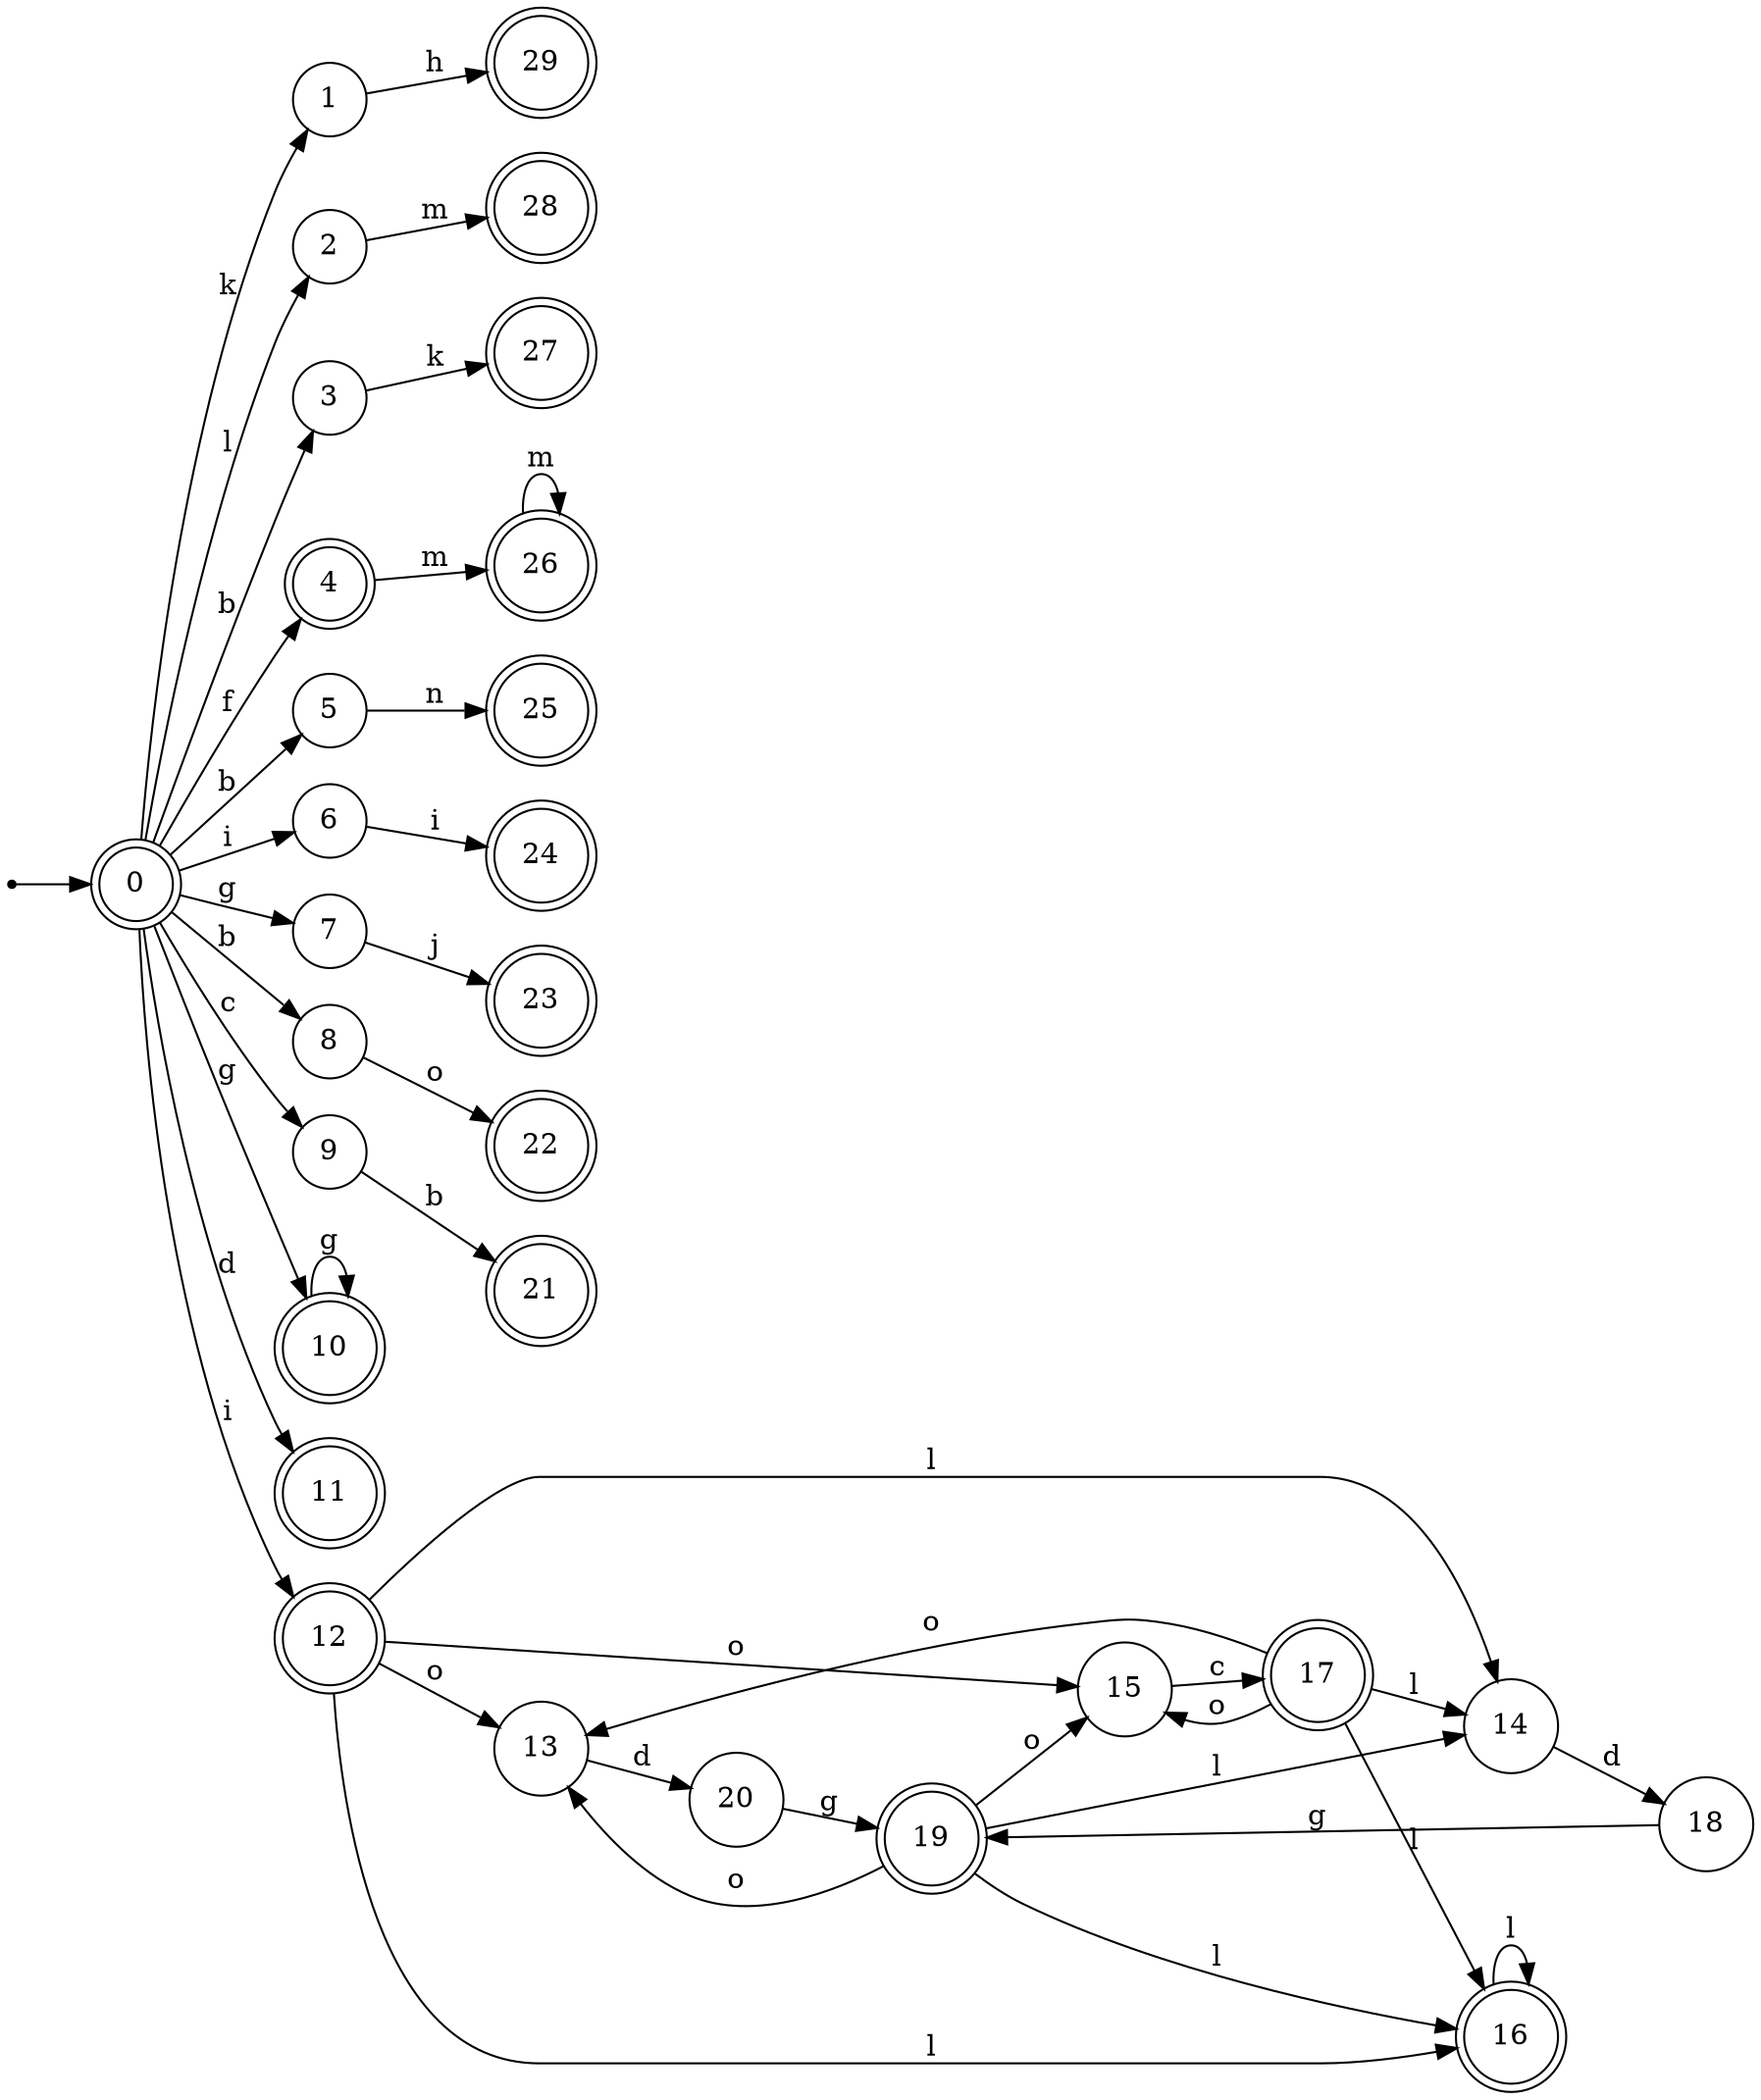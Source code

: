 digraph finite_state_machine {
rankdir=LR;
size="20,20";
node [shape = point]; "dummy0"
node [shape = doublecircle]; "0";"dummy0" -> "0";
node [shape = circle]; "1";
node [shape = circle]; "2";
node [shape = circle]; "3";
node [shape = doublecircle]; "4";node [shape = circle]; "5";
node [shape = circle]; "6";
node [shape = circle]; "7";
node [shape = circle]; "8";
node [shape = circle]; "9";
node [shape = doublecircle]; "10";node [shape = doublecircle]; "11";node [shape = doublecircle]; "12";node [shape = circle]; "13";
node [shape = circle]; "14";
node [shape = circle]; "15";
node [shape = doublecircle]; "16";node [shape = doublecircle]; "17";node [shape = circle]; "18";
node [shape = doublecircle]; "19";node [shape = circle]; "20";
node [shape = doublecircle]; "21";node [shape = doublecircle]; "22";node [shape = doublecircle]; "23";node [shape = doublecircle]; "24";node [shape = doublecircle]; "25";node [shape = doublecircle]; "26";node [shape = doublecircle]; "27";node [shape = doublecircle]; "28";node [shape = doublecircle]; "29";"0" -> "1" [label = "k"];
 "0" -> "2" [label = "l"];
 "0" -> "8" [label = "b"];
 "0" -> "3" [label = "b"];
 "0" -> "5" [label = "b"];
 "0" -> "4" [label = "f"];
 "0" -> "12" [label = "i"];
 "0" -> "6" [label = "i"];
 "0" -> "10" [label = "g"];
 "0" -> "7" [label = "g"];
 "0" -> "9" [label = "c"];
 "0" -> "11" [label = "d"];
 "12" -> "13" [label = "o"];
 "12" -> "15" [label = "o"];
 "12" -> "16" [label = "l"];
 "12" -> "14" [label = "l"];
 "16" -> "16" [label = "l"];
 "15" -> "17" [label = "c"];
 "17" -> "13" [label = "o"];
 "17" -> "15" [label = "o"];
 "17" -> "16" [label = "l"];
 "17" -> "14" [label = "l"];
 "14" -> "18" [label = "d"];
 "18" -> "19" [label = "g"];
 "19" -> "13" [label = "o"];
 "19" -> "15" [label = "o"];
 "19" -> "16" [label = "l"];
 "19" -> "14" [label = "l"];
 "13" -> "20" [label = "d"];
 "20" -> "19" [label = "g"];
 "10" -> "10" [label = "g"];
 "9" -> "21" [label = "b"];
 "8" -> "22" [label = "o"];
 "7" -> "23" [label = "j"];
 "6" -> "24" [label = "i"];
 "5" -> "25" [label = "n"];
 "4" -> "26" [label = "m"];
 "26" -> "26" [label = "m"];
 "3" -> "27" [label = "k"];
 "2" -> "28" [label = "m"];
 "1" -> "29" [label = "h"];
 }
